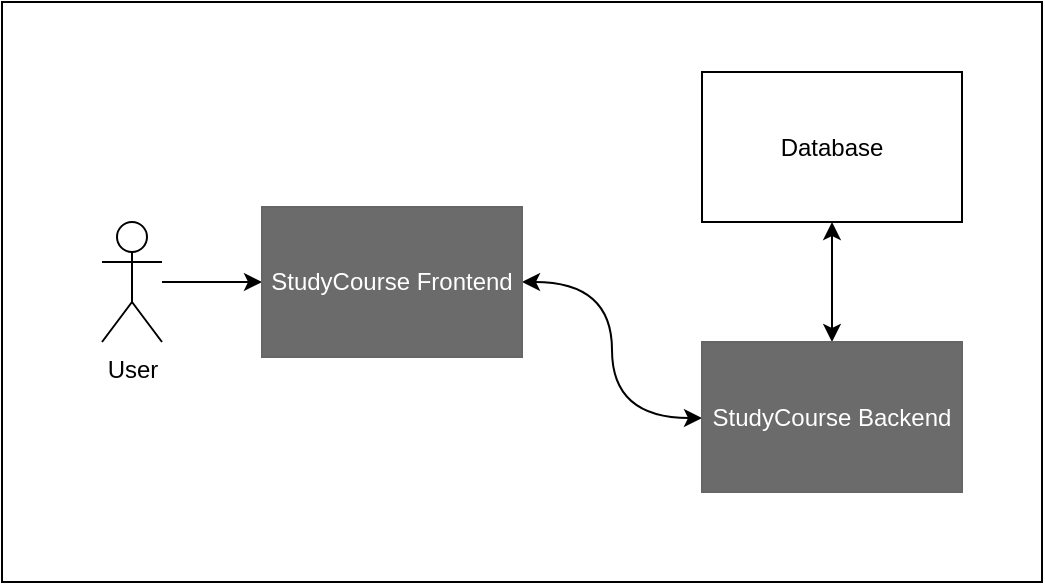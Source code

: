 <mxfile version="25.0.3">
  <diagram name="Page-1" id="jt2PeiQLLKkOWi1YZIpj">
    <mxGraphModel dx="989" dy="524" grid="1" gridSize="10" guides="1" tooltips="1" connect="1" arrows="1" fold="1" page="1" pageScale="1" pageWidth="827" pageHeight="1169" math="0" shadow="0">
      <root>
        <mxCell id="0" />
        <mxCell id="1" parent="0" />
        <mxCell id="WF4hYW6gQQ_tyJkWMNo5-8" value="" style="html=1;whiteSpace=wrap;" vertex="1" parent="1">
          <mxGeometry x="120" y="110" width="520" height="290" as="geometry" />
        </mxCell>
        <mxCell id="WF4hYW6gQQ_tyJkWMNo5-13" style="edgeStyle=orthogonalEdgeStyle;rounded=0;orthogonalLoop=1;jettySize=auto;html=1;" edge="1" parent="1" source="WF4hYW6gQQ_tyJkWMNo5-1" target="WF4hYW6gQQ_tyJkWMNo5-7">
          <mxGeometry relative="1" as="geometry" />
        </mxCell>
        <mxCell id="WF4hYW6gQQ_tyJkWMNo5-1" value="&lt;div&gt;User&lt;/div&gt;" style="shape=umlActor;verticalLabelPosition=bottom;verticalAlign=top;html=1;" vertex="1" parent="1">
          <mxGeometry x="170" y="220" width="30" height="60" as="geometry" />
        </mxCell>
        <mxCell id="WF4hYW6gQQ_tyJkWMNo5-12" style="edgeStyle=orthogonalEdgeStyle;rounded=0;orthogonalLoop=1;jettySize=auto;html=1;curved=1;startArrow=classic;startFill=1;" edge="1" parent="1" source="WF4hYW6gQQ_tyJkWMNo5-7" target="WF4hYW6gQQ_tyJkWMNo5-9">
          <mxGeometry relative="1" as="geometry">
            <Array as="points">
              <mxPoint x="425" y="250" />
              <mxPoint x="425" y="318" />
            </Array>
          </mxGeometry>
        </mxCell>
        <mxCell id="WF4hYW6gQQ_tyJkWMNo5-7" value="StudyCourse Frontend" style="html=1;whiteSpace=wrap;fillColor=#6B6B6B;fontColor=#FFFFFF;strokeColor=#666666;fillStyle=solid;" vertex="1" parent="1">
          <mxGeometry x="250" y="212.5" width="130" height="75" as="geometry" />
        </mxCell>
        <mxCell id="WF4hYW6gQQ_tyJkWMNo5-11" style="edgeStyle=orthogonalEdgeStyle;rounded=0;orthogonalLoop=1;jettySize=auto;html=1;startArrow=classic;startFill=1;" edge="1" parent="1" source="WF4hYW6gQQ_tyJkWMNo5-9" target="WF4hYW6gQQ_tyJkWMNo5-10">
          <mxGeometry relative="1" as="geometry" />
        </mxCell>
        <mxCell id="WF4hYW6gQQ_tyJkWMNo5-9" value="StudyCourse Backend" style="html=1;whiteSpace=wrap;fillColor=#6B6B6B;fontColor=#FFFFFF;strokeColor=#666666;fillStyle=solid;" vertex="1" parent="1">
          <mxGeometry x="470" y="280" width="130" height="75" as="geometry" />
        </mxCell>
        <mxCell id="WF4hYW6gQQ_tyJkWMNo5-10" value="Database" style="html=1;whiteSpace=wrap;" vertex="1" parent="1">
          <mxGeometry x="470" y="145" width="130" height="75" as="geometry" />
        </mxCell>
      </root>
    </mxGraphModel>
  </diagram>
</mxfile>
